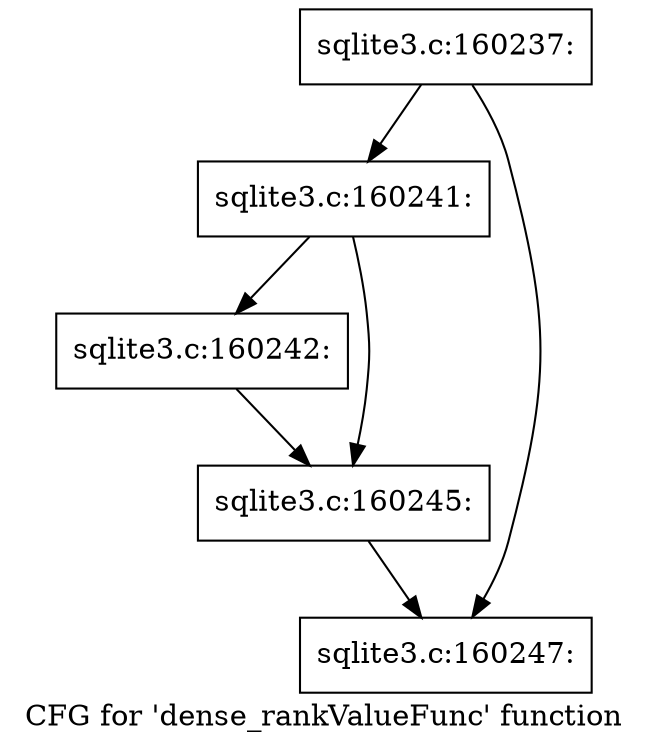 digraph "CFG for 'dense_rankValueFunc' function" {
	label="CFG for 'dense_rankValueFunc' function";

	Node0x55c0fa6daba0 [shape=record,label="{sqlite3.c:160237:}"];
	Node0x55c0fa6daba0 -> Node0x55c0fa6db120;
	Node0x55c0fa6daba0 -> Node0x55c0fa6dca80;
	Node0x55c0fa6db120 [shape=record,label="{sqlite3.c:160241:}"];
	Node0x55c0fa6db120 -> Node0x55c0fa6dd5b0;
	Node0x55c0fa6db120 -> Node0x55c0fa6dd600;
	Node0x55c0fa6dd5b0 [shape=record,label="{sqlite3.c:160242:}"];
	Node0x55c0fa6dd5b0 -> Node0x55c0fa6dd600;
	Node0x55c0fa6dd600 [shape=record,label="{sqlite3.c:160245:}"];
	Node0x55c0fa6dd600 -> Node0x55c0fa6dca80;
	Node0x55c0fa6dca80 [shape=record,label="{sqlite3.c:160247:}"];
}
